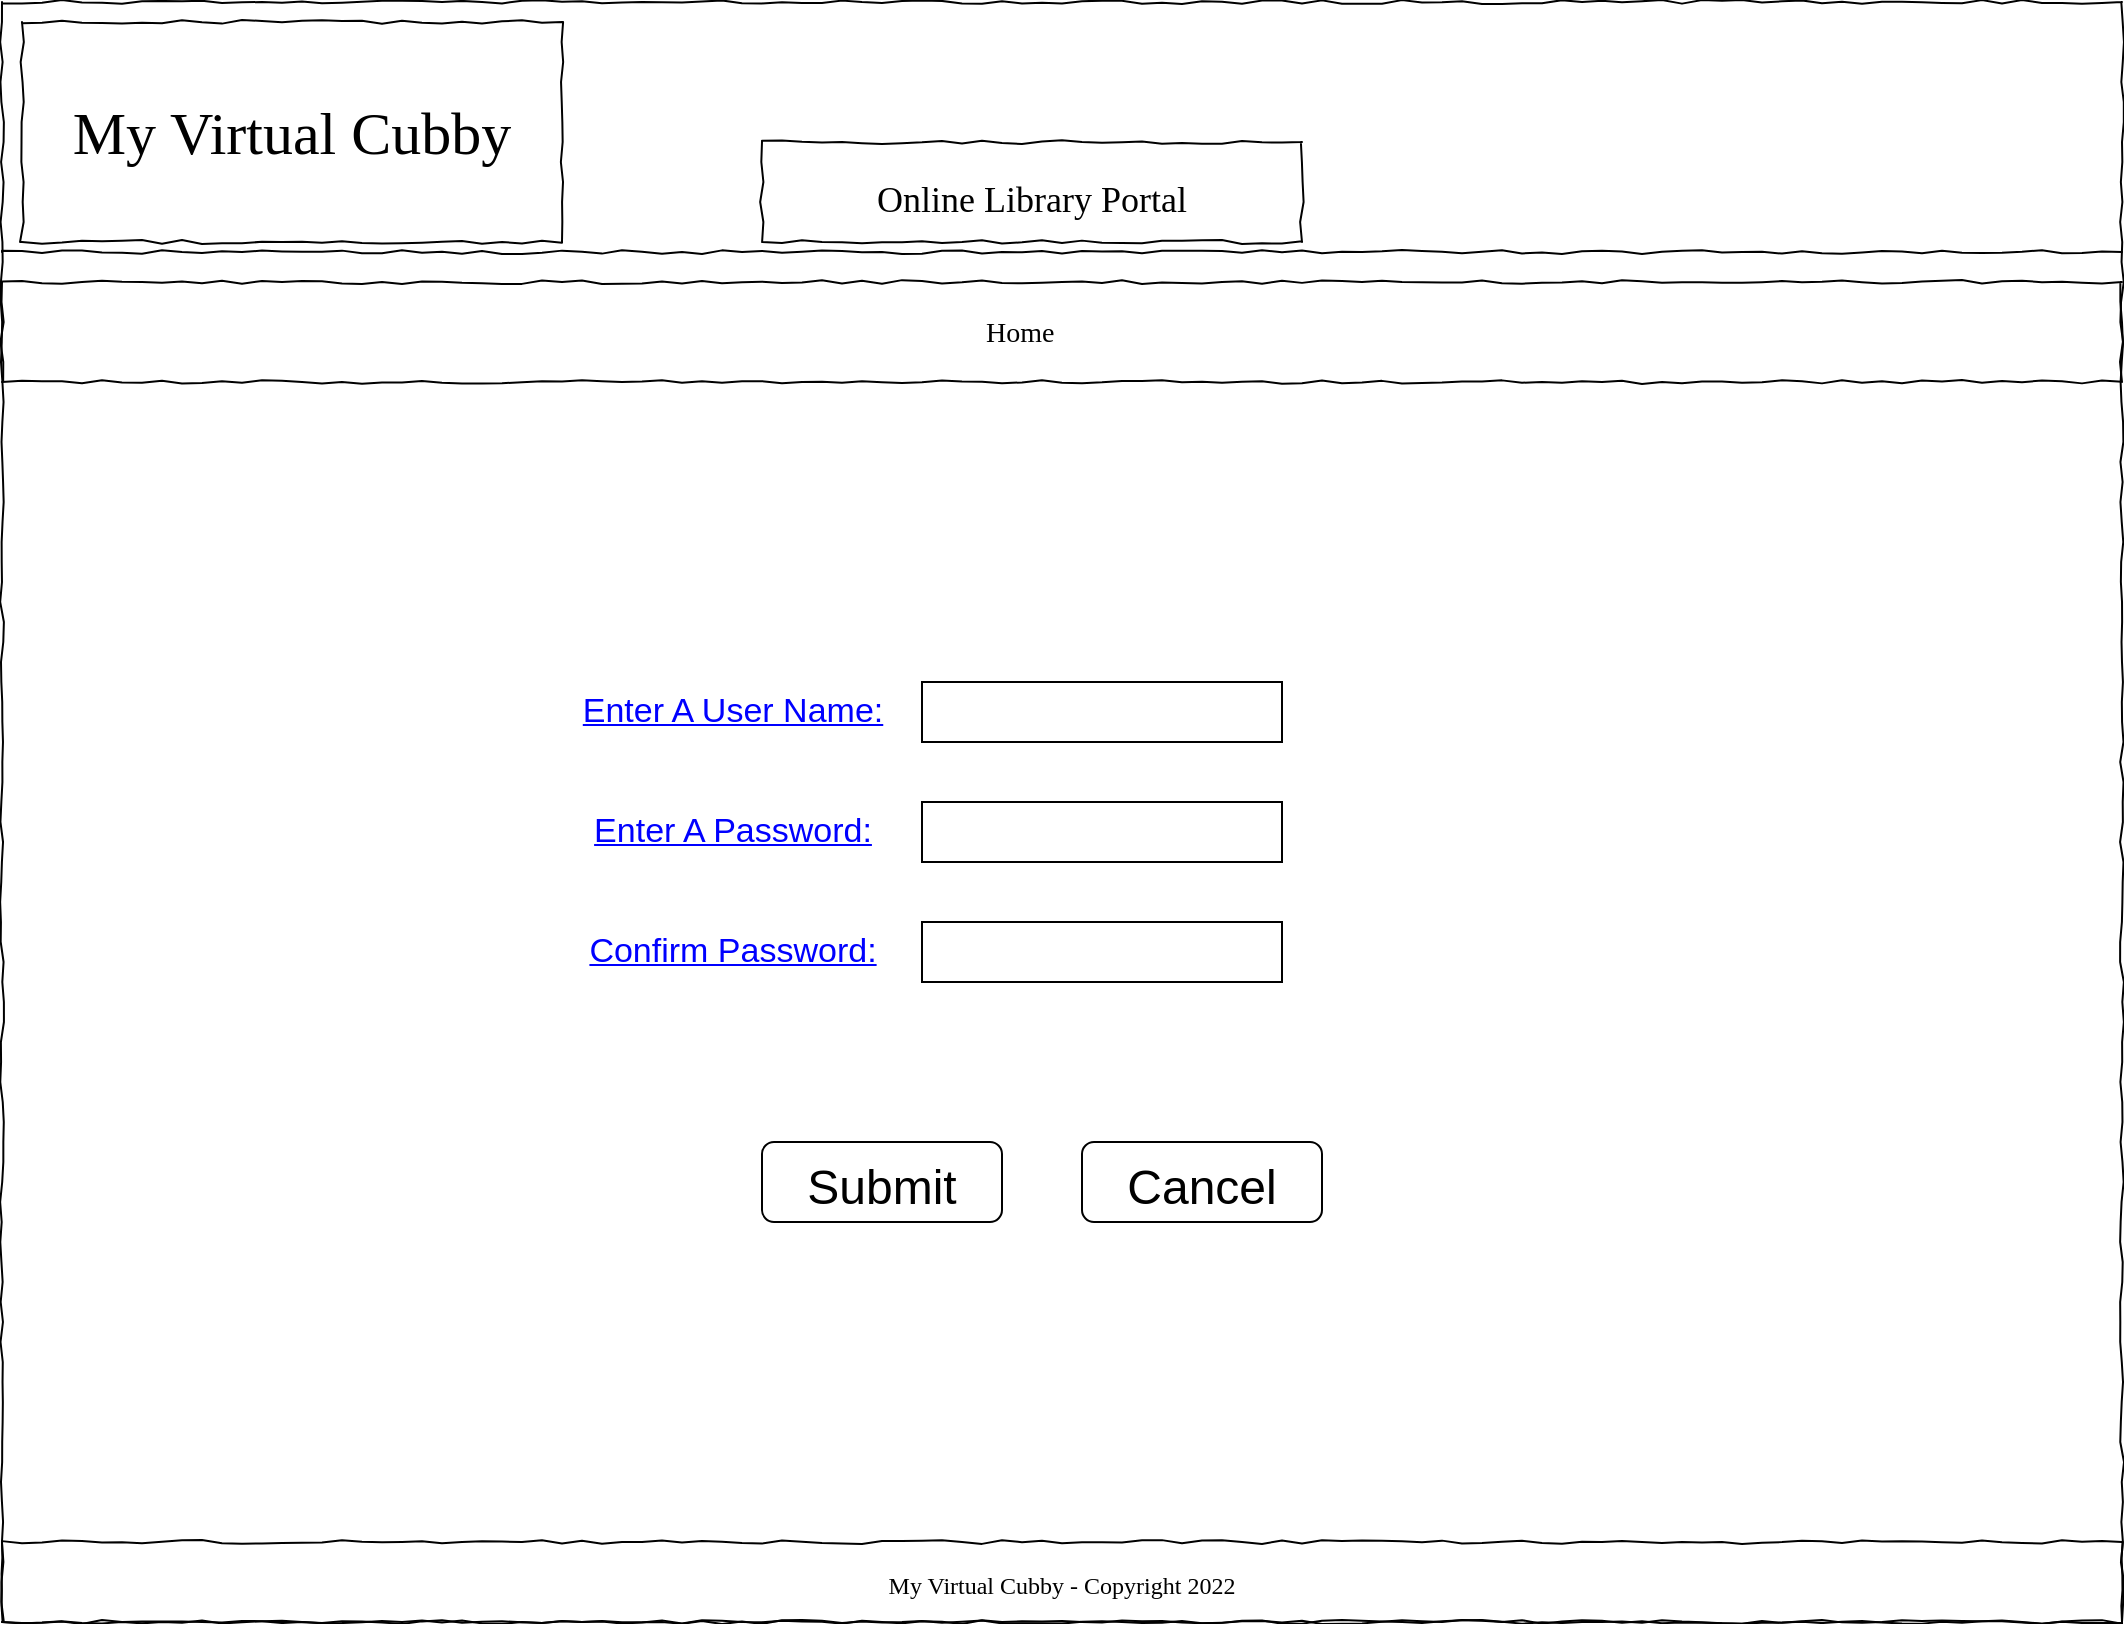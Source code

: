 <mxfile version="17.4.6" type="device"><diagram name="Page-1" id="03018318-947c-dd8e-b7a3-06fadd420f32"><mxGraphModel dx="1662" dy="800" grid="1" gridSize="10" guides="1" tooltips="1" connect="1" arrows="1" fold="1" page="1" pageScale="1" pageWidth="1100" pageHeight="850" background="none" math="0" shadow="0"><root><mxCell id="0"/><mxCell id="1" parent="0"/><mxCell id="677b7b8949515195-1" value="" style="whiteSpace=wrap;html=1;rounded=0;shadow=0;labelBackgroundColor=none;strokeColor=#000000;strokeWidth=1;fillColor=none;fontFamily=Verdana;fontSize=12;fontColor=#000000;align=center;comic=1;" parent="1" vertex="1"><mxGeometry x="20" y="20" width="1060" height="810" as="geometry"/></mxCell><mxCell id="677b7b8949515195-9" value="" style="line;strokeWidth=1;html=1;rounded=0;shadow=0;labelBackgroundColor=none;fillColor=none;fontFamily=Verdana;fontSize=14;fontColor=#000000;align=center;comic=1;" parent="1" vertex="1"><mxGeometry x="20" y="140" width="1060" height="10" as="geometry"/></mxCell><mxCell id="677b7b8949515195-10" value="" style="whiteSpace=wrap;html=1;rounded=0;shadow=0;labelBackgroundColor=none;strokeWidth=1;fillColor=none;fontFamily=Verdana;fontSize=12;align=center;comic=1;" parent="1" vertex="1"><mxGeometry x="20" y="160" width="1060" height="50" as="geometry"/></mxCell><mxCell id="677b7b8949515195-12" value="Home" style="text;html=1;points=[];align=left;verticalAlign=top;spacingTop=-4;fontSize=14;fontFamily=Verdana" parent="1" vertex="1"><mxGeometry x="510" y="175" width="60" height="20" as="geometry"/></mxCell><mxCell id="t87V0J3ZsOAjMrXgQ9Yu-1" value="&lt;span style=&quot;background-color: rgb(255 , 255 , 255)&quot;&gt;&lt;font style=&quot;font-size: 30px&quot;&gt;My Virtual Cubby&lt;/font&gt;&lt;/span&gt;" style="whiteSpace=wrap;html=1;rounded=0;shadow=0;labelBackgroundColor=none;strokeWidth=1;fontFamily=Verdana;fontSize=28;align=center;comic=1;" parent="1" vertex="1"><mxGeometry x="30" y="30" width="270" height="110" as="geometry"/></mxCell><mxCell id="t87V0J3ZsOAjMrXgQ9Yu-2" value="&lt;span style=&quot;background-color: rgb(255 , 255 , 255)&quot;&gt;&lt;font style=&quot;font-size: 18px&quot;&gt;Online Library Portal&lt;/font&gt;&lt;/span&gt;" style="whiteSpace=wrap;html=1;rounded=0;shadow=0;labelBackgroundColor=none;strokeWidth=1;fontFamily=Verdana;fontSize=28;align=center;comic=1;" parent="1" vertex="1"><mxGeometry x="400" y="90" width="270" height="50" as="geometry"/></mxCell><mxCell id="igD_RzY1Ayg6acb1koih-1" value="&lt;div style=&quot;text-align: justify&quot;&gt;My Virtual Cubby - Copyright 2022&lt;/div&gt;" style="whiteSpace=wrap;html=1;rounded=0;shadow=0;labelBackgroundColor=none;strokeWidth=1;fillColor=none;fontFamily=Verdana;fontSize=12;align=center;verticalAlign=top;spacing=10;comic=1;" parent="1" vertex="1"><mxGeometry x="20" y="790" width="1060" height="40" as="geometry"/></mxCell><mxCell id="Zs11-gT1OVksDuDVSpNf-1" value="" style="rounded=0;whiteSpace=wrap;html=1;labelBackgroundColor=#FFFFFF;fontSize=30;fontColor=#000000;" parent="1" vertex="1"><mxGeometry x="480" y="360" width="180" height="30" as="geometry"/></mxCell><mxCell id="Zs11-gT1OVksDuDVSpNf-2" value="Enter A User Name:" style="strokeWidth=1;shadow=0;dashed=0;align=center;html=1;shape=mxgraph.mockup.text.alphanumeric;linkText=;html=1;fontStyle=4;fontSize=17;fontColor=#0000ff;labelBackgroundColor=#FFFFFF;" parent="1" vertex="1"><mxGeometry x="310" y="350" width="150" height="50" as="geometry"/></mxCell><mxCell id="Zs11-gT1OVksDuDVSpNf-3" value="Enter A Password:" style="strokeWidth=1;shadow=0;dashed=0;align=center;html=1;shape=mxgraph.mockup.text.alphanumeric;linkText=;html=1;fontStyle=4;fontSize=17;fontColor=#0000ff;labelBackgroundColor=#FFFFFF;" parent="1" vertex="1"><mxGeometry x="310" y="410" width="150" height="50" as="geometry"/></mxCell><mxCell id="Zs11-gT1OVksDuDVSpNf-4" value="" style="rounded=0;whiteSpace=wrap;html=1;labelBackgroundColor=#FFFFFF;fontSize=30;fontColor=#000000;" parent="1" vertex="1"><mxGeometry x="480" y="420" width="180" height="30" as="geometry"/></mxCell><mxCell id="Zs11-gT1OVksDuDVSpNf-5" value="Confirm Password:" style="strokeWidth=1;shadow=0;dashed=0;align=center;html=1;shape=mxgraph.mockup.text.alphanumeric;linkText=;html=1;fontStyle=4;fontSize=17;fontColor=#0000ff;labelBackgroundColor=#FFFFFF;" parent="1" vertex="1"><mxGeometry x="310" y="470" width="150" height="50" as="geometry"/></mxCell><mxCell id="Zs11-gT1OVksDuDVSpNf-6" value="" style="rounded=0;whiteSpace=wrap;html=1;labelBackgroundColor=#FFFFFF;fontSize=30;fontColor=#000000;" parent="1" vertex="1"><mxGeometry x="480" y="480" width="180" height="30" as="geometry"/></mxCell><mxCell id="Zs11-gT1OVksDuDVSpNf-7" value="&lt;font style=&quot;font-size: 24px&quot;&gt;Submit&lt;/font&gt;" style="rounded=1;whiteSpace=wrap;html=1;labelBackgroundColor=#FFFFFF;fontSize=30;fontColor=#000000;" parent="1" vertex="1"><mxGeometry x="400" y="590" width="120" height="40" as="geometry"/></mxCell><mxCell id="Zs11-gT1OVksDuDVSpNf-8" value="&lt;font style=&quot;font-size: 24px&quot;&gt;Cancel&lt;/font&gt;" style="rounded=1;whiteSpace=wrap;html=1;labelBackgroundColor=#FFFFFF;fontSize=30;fontColor=#000000;" parent="1" vertex="1"><mxGeometry x="560" y="590" width="120" height="40" as="geometry"/></mxCell></root></mxGraphModel></diagram></mxfile>